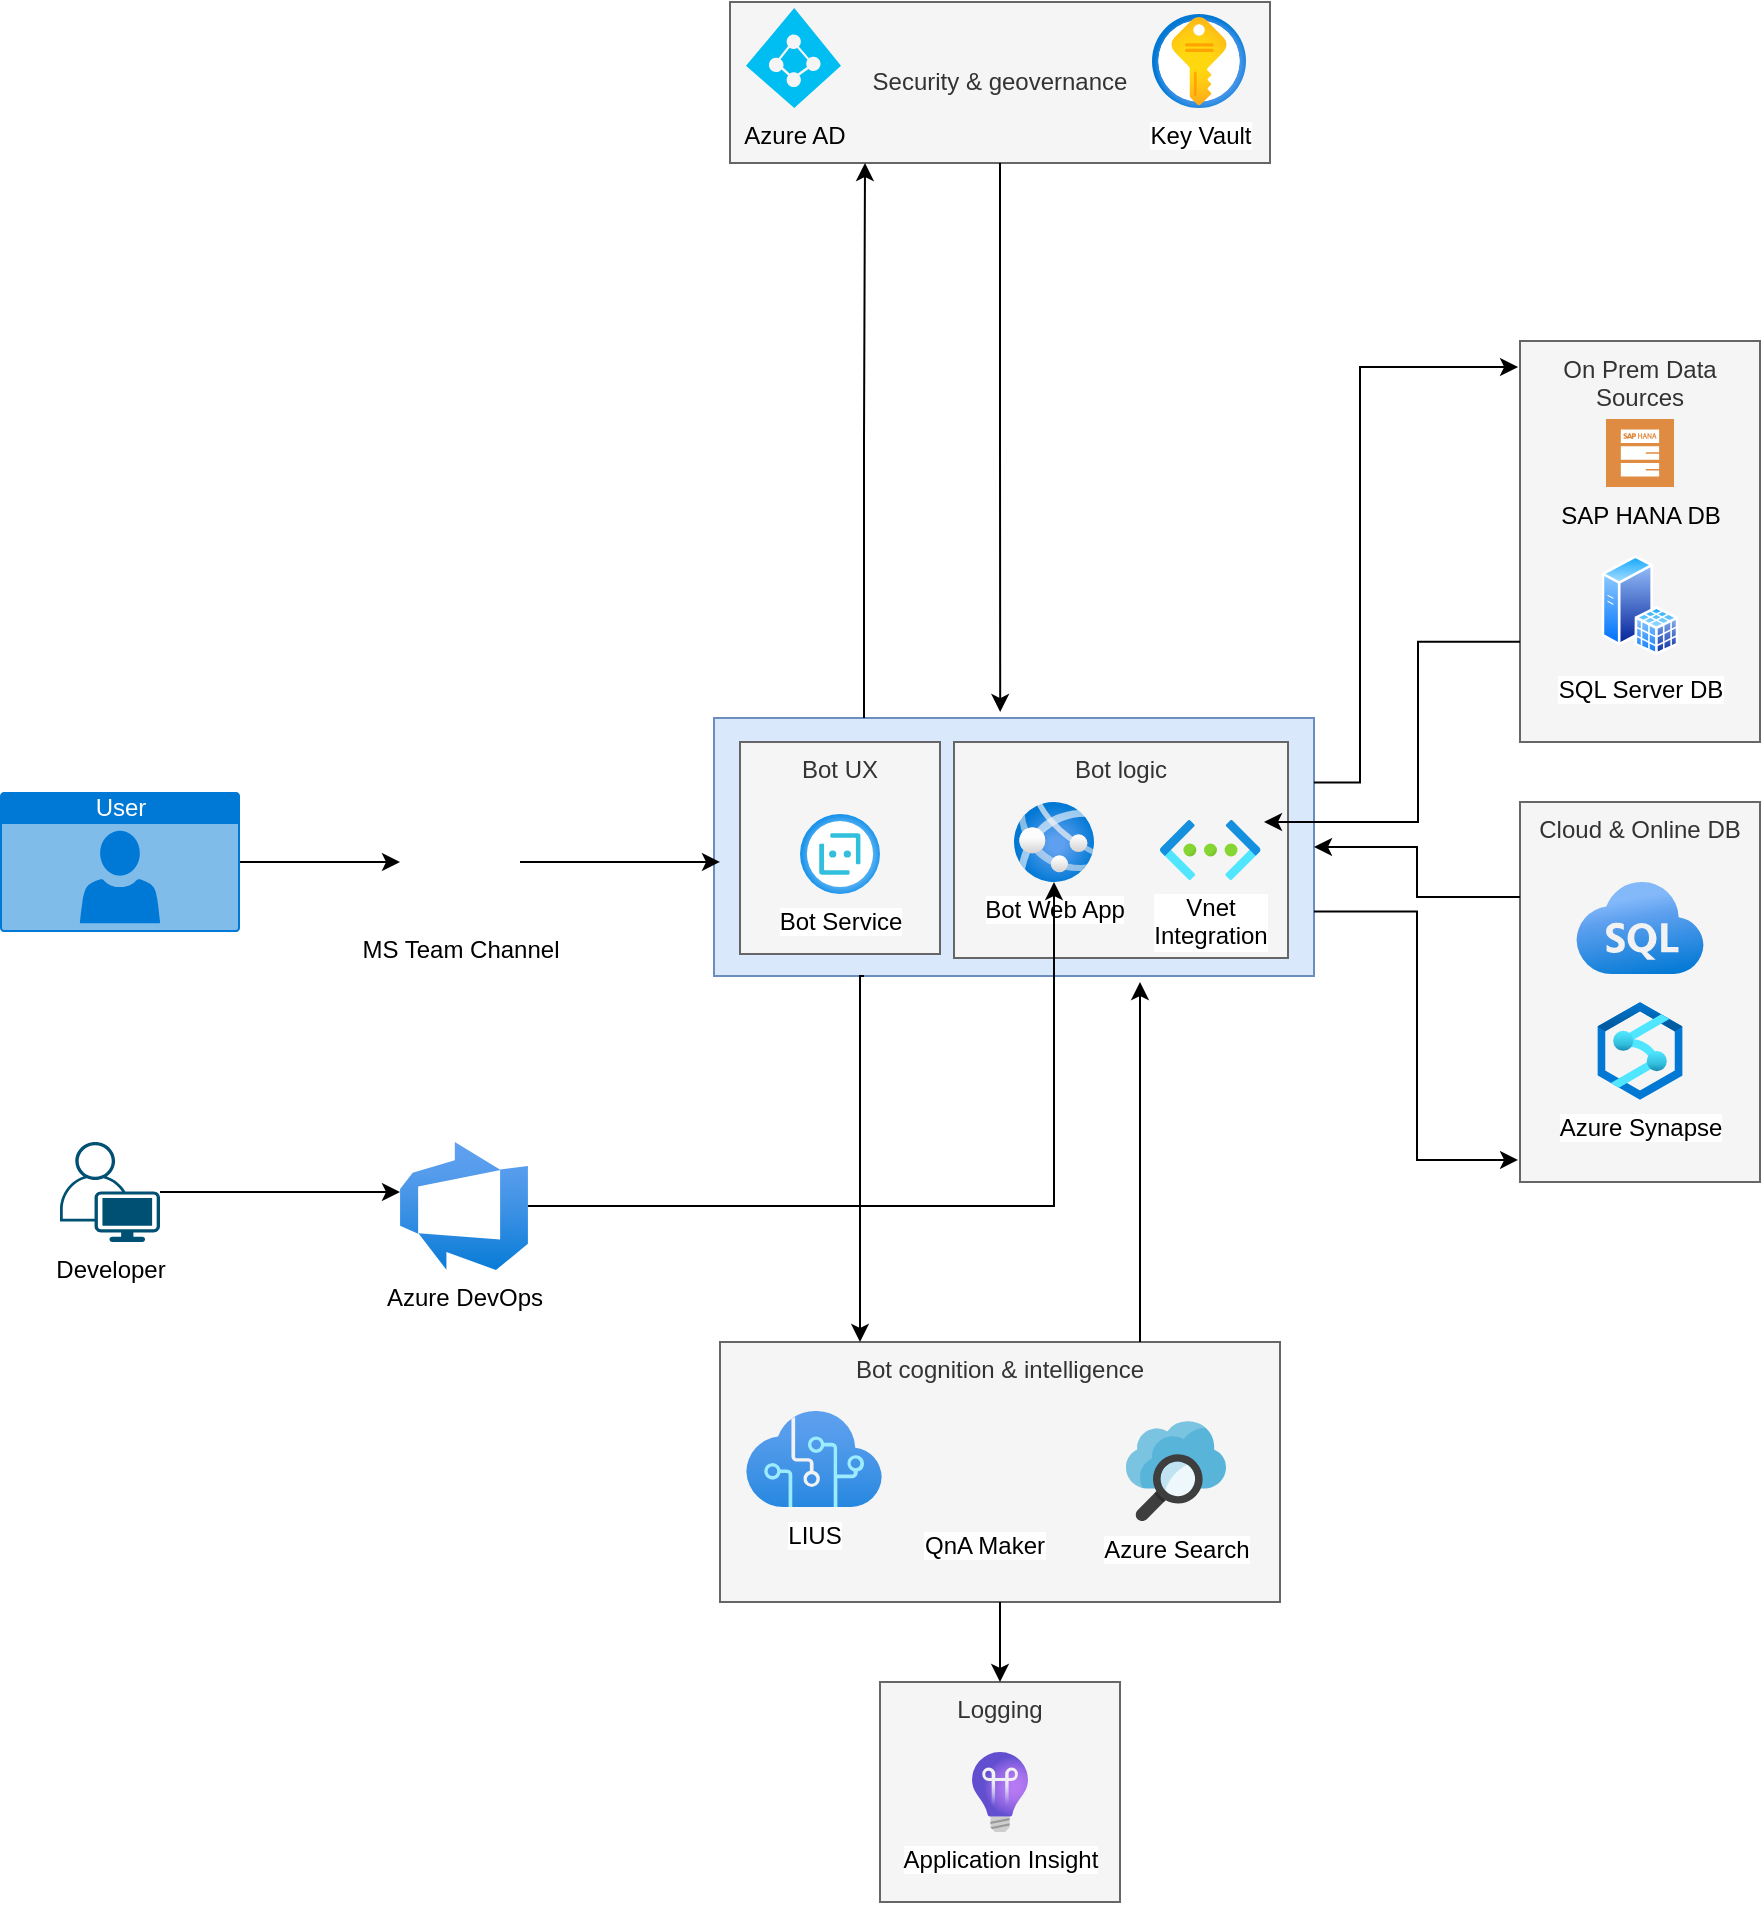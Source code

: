 <mxfile version="14.9.8" type="github">
  <diagram id="VHoYQdjhY6s8SYZpucpT" name="Page-1">
    <mxGraphModel dx="1422" dy="794" grid="1" gridSize="10" guides="1" tooltips="1" connect="1" arrows="1" fold="1" page="1" pageScale="1" pageWidth="850" pageHeight="1100" math="0" shadow="0">
      <root>
        <mxCell id="0" />
        <mxCell id="1" parent="0" />
        <mxCell id="vi5RU4xkZmoM3SFDAaO4-11" style="edgeStyle=orthogonalEdgeStyle;rounded=0;orthogonalLoop=1;jettySize=auto;html=1;" parent="1" source="12wSddLCUSlk-l1D3lct-1" target="vi5RU4xkZmoM3SFDAaO4-26" edge="1">
          <mxGeometry relative="1" as="geometry">
            <mxPoint x="460" y="540" as="targetPoint" />
          </mxGeometry>
        </mxCell>
        <mxCell id="12wSddLCUSlk-l1D3lct-1" value="User" style="html=1;strokeColor=none;fillColor=#0079D6;labelPosition=center;verticalLabelPosition=middle;verticalAlign=top;align=center;fontSize=12;outlineConnect=0;spacingTop=-6;fontColor=#FFFFFF;shape=mxgraph.sitemap.user;" parent="1" vertex="1">
          <mxGeometry x="260" y="505" width="120" height="70" as="geometry" />
        </mxCell>
        <mxCell id="vi5RU4xkZmoM3SFDAaO4-4" value="" style="group" parent="1" vertex="1" connectable="0">
          <mxGeometry x="625" y="110" width="270" height="80.5" as="geometry" />
        </mxCell>
        <mxCell id="12wSddLCUSlk-l1D3lct-5" value="Security &amp;amp; geovernance" style="rounded=0;whiteSpace=wrap;html=1;fillColor=#f5f5f5;strokeColor=#666666;fontColor=#333333;" parent="vi5RU4xkZmoM3SFDAaO4-4" vertex="1">
          <mxGeometry width="270" height="80.5" as="geometry" />
        </mxCell>
        <mxCell id="12wSddLCUSlk-l1D3lct-6" value="Azure AD" style="verticalLabelPosition=bottom;html=1;verticalAlign=top;align=center;strokeColor=none;fillColor=#00BEF2;shape=mxgraph.azure.azure_active_directory;" parent="vi5RU4xkZmoM3SFDAaO4-4" vertex="1">
          <mxGeometry x="8" y="3" width="47.5" height="50" as="geometry" />
        </mxCell>
        <mxCell id="12wSddLCUSlk-l1D3lct-7" value="Key Vault" style="aspect=fixed;html=1;points=[];align=center;image;fontSize=12;image=img/lib/azure2/security/Key_Vaults.svg;" parent="vi5RU4xkZmoM3SFDAaO4-4" vertex="1">
          <mxGeometry x="211" y="6" width="47" height="47" as="geometry" />
        </mxCell>
        <mxCell id="vi5RU4xkZmoM3SFDAaO4-5" value="" style="group" parent="1" vertex="1" connectable="0">
          <mxGeometry x="630" y="480" width="303.75" height="120" as="geometry" />
        </mxCell>
        <mxCell id="vi5RU4xkZmoM3SFDAaO4-12" value="" style="rounded=0;whiteSpace=wrap;html=1;fillColor=#dae8fc;strokeColor=#6c8ebf;" parent="vi5RU4xkZmoM3SFDAaO4-5" vertex="1">
          <mxGeometry x="-13" y="-12" width="300" height="129" as="geometry" />
        </mxCell>
        <mxCell id="12wSddLCUSlk-l1D3lct-4" value="Bot UX" style="rounded=0;whiteSpace=wrap;html=1;fillColor=#f5f5f5;strokeColor=#666666;fontColor=#333333;verticalAlign=top;" parent="vi5RU4xkZmoM3SFDAaO4-5" vertex="1">
          <mxGeometry width="100" height="106" as="geometry" />
        </mxCell>
        <mxCell id="12wSddLCUSlk-l1D3lct-2" value="Bot Service" style="aspect=fixed;html=1;points=[];align=center;image;fontSize=12;image=img/lib/azure2/ai_machine_learning/Bot_Services.svg;" parent="vi5RU4xkZmoM3SFDAaO4-5" vertex="1">
          <mxGeometry x="30" y="36" width="40" height="40" as="geometry" />
        </mxCell>
        <mxCell id="12wSddLCUSlk-l1D3lct-19" value="Bot logic" style="rounded=0;whiteSpace=wrap;html=1;fillColor=#f5f5f5;strokeColor=#666666;fontColor=#333333;verticalAlign=top;" parent="vi5RU4xkZmoM3SFDAaO4-5" vertex="1">
          <mxGeometry x="107" width="167" height="108" as="geometry" />
        </mxCell>
        <mxCell id="12wSddLCUSlk-l1D3lct-3" value="Bot Web App" style="aspect=fixed;html=1;points=[];align=center;image;fontSize=12;image=img/lib/azure2/compute/App_Services.svg;" parent="vi5RU4xkZmoM3SFDAaO4-5" vertex="1">
          <mxGeometry x="137" y="30" width="40" height="40" as="geometry" />
        </mxCell>
        <mxCell id="ap6X89rhbO8BGpCLB5dX-1" value="Vnet &lt;br&gt;Integration" style="aspect=fixed;html=1;points=[];align=center;image;fontSize=12;image=img/lib/azure2/networking/Virtual_Networks.svg;" vertex="1" parent="vi5RU4xkZmoM3SFDAaO4-5">
          <mxGeometry x="210" y="39" width="50.25" height="30" as="geometry" />
        </mxCell>
        <mxCell id="vi5RU4xkZmoM3SFDAaO4-7" value="" style="group" parent="1" vertex="1" connectable="0">
          <mxGeometry x="620" y="780" width="280" height="130" as="geometry" />
        </mxCell>
        <mxCell id="12wSddLCUSlk-l1D3lct-10" value="Bot cognition &amp;amp; intelligence" style="rounded=0;whiteSpace=wrap;html=1;fillColor=#f5f5f5;strokeColor=#666666;fontColor=#333333;verticalAlign=top;" parent="vi5RU4xkZmoM3SFDAaO4-7" vertex="1">
          <mxGeometry width="280" height="130" as="geometry" />
        </mxCell>
        <mxCell id="12wSddLCUSlk-l1D3lct-11" value="LIUS" style="aspect=fixed;html=1;points=[];align=center;image;fontSize=12;image=img/lib/azure2/ai_machine_learning/Cognitive_Services.svg;" parent="vi5RU4xkZmoM3SFDAaO4-7" vertex="1">
          <mxGeometry x="13" y="34.5" width="68" height="48" as="geometry" />
        </mxCell>
        <mxCell id="12wSddLCUSlk-l1D3lct-12" value="QnA Maker" style="shape=image;html=1;verticalAlign=top;verticalLabelPosition=bottom;labelBackgroundColor=#ffffff;imageAspect=0;aspect=fixed;image=https://cdn1.iconfinder.com/data/icons/google_jfk_icons_by_carlosjj/128/qna.png" parent="vi5RU4xkZmoM3SFDAaO4-7" vertex="1">
          <mxGeometry x="103" y="29.5" width="58" height="58" as="geometry" />
        </mxCell>
        <mxCell id="12wSddLCUSlk-l1D3lct-13" value="Azure Search" style="aspect=fixed;html=1;points=[];align=center;image;fontSize=12;image=img/lib/mscae/Search.svg;" parent="vi5RU4xkZmoM3SFDAaO4-7" vertex="1">
          <mxGeometry x="203" y="39.5" width="50" height="50" as="geometry" />
        </mxCell>
        <mxCell id="vi5RU4xkZmoM3SFDAaO4-8" value="" style="group" parent="1" vertex="1" connectable="0">
          <mxGeometry x="700" y="950" width="120" height="110" as="geometry" />
        </mxCell>
        <mxCell id="12wSddLCUSlk-l1D3lct-8" value="Logging" style="rounded=0;whiteSpace=wrap;html=1;fillColor=#f5f5f5;strokeColor=#666666;fontColor=#333333;verticalAlign=top;" parent="vi5RU4xkZmoM3SFDAaO4-8" vertex="1">
          <mxGeometry width="120" height="110" as="geometry" />
        </mxCell>
        <mxCell id="12wSddLCUSlk-l1D3lct-9" value="Application Insight" style="aspect=fixed;html=1;points=[];align=center;image;fontSize=12;image=img/lib/azure2/devops/Application_Insights.svg;" parent="vi5RU4xkZmoM3SFDAaO4-8" vertex="1">
          <mxGeometry x="46.03" y="35" width="27.94" height="40" as="geometry" />
        </mxCell>
        <mxCell id="vi5RU4xkZmoM3SFDAaO4-9" value="" style="group" parent="1" vertex="1" connectable="0">
          <mxGeometry x="1020" y="510" width="120" height="190" as="geometry" />
        </mxCell>
        <mxCell id="12wSddLCUSlk-l1D3lct-17" value="Cloud &amp;amp; Online DB" style="rounded=0;whiteSpace=wrap;html=1;fillColor=#f5f5f5;strokeColor=#666666;fontColor=#333333;verticalAlign=top;" parent="vi5RU4xkZmoM3SFDAaO4-9" vertex="1">
          <mxGeometry width="120" height="190" as="geometry" />
        </mxCell>
        <mxCell id="12wSddLCUSlk-l1D3lct-18" value="Azure Synapse" style="aspect=fixed;html=1;points=[];align=center;image;fontSize=12;image=img/lib/azure2/analytics/Azure_Synapse_Analytics.svg;" parent="vi5RU4xkZmoM3SFDAaO4-9" vertex="1">
          <mxGeometry x="38.7" y="100" width="42.61" height="49" as="geometry" />
        </mxCell>
        <mxCell id="vi5RU4xkZmoM3SFDAaO4-3" value="" style="aspect=fixed;html=1;points=[];align=center;image;fontSize=12;image=img/lib/azure2/databases/Azure_SQL.svg;" parent="vi5RU4xkZmoM3SFDAaO4-9" vertex="1">
          <mxGeometry x="28" y="40" width="64" height="46" as="geometry" />
        </mxCell>
        <mxCell id="vi5RU4xkZmoM3SFDAaO4-10" value="" style="group" parent="1" vertex="1" connectable="0">
          <mxGeometry x="1020" y="279.5" width="120" height="200.5" as="geometry" />
        </mxCell>
        <mxCell id="12wSddLCUSlk-l1D3lct-14" value="On Prem Data Sources" style="rounded=0;whiteSpace=wrap;html=1;fillColor=#f5f5f5;strokeColor=#666666;fontColor=#333333;verticalAlign=top;" parent="vi5RU4xkZmoM3SFDAaO4-10" vertex="1">
          <mxGeometry width="120" height="200.5" as="geometry" />
        </mxCell>
        <mxCell id="12wSddLCUSlk-l1D3lct-15" value="SAP HANA DB" style="pointerEvents=1;shadow=0;dashed=0;html=1;strokeColor=none;fillColor=#DF8C42;labelPosition=center;verticalLabelPosition=bottom;verticalAlign=top;align=center;outlineConnect=0;shape=mxgraph.veeam2.sap_hana_db;" parent="vi5RU4xkZmoM3SFDAaO4-10" vertex="1">
          <mxGeometry x="43" y="39" width="34" height="34" as="geometry" />
        </mxCell>
        <mxCell id="12wSddLCUSlk-l1D3lct-16" value="SQL Server DB" style="aspect=fixed;perimeter=ellipsePerimeter;html=1;align=center;shadow=0;dashed=0;spacingTop=3;image;image=img/lib/active_directory/sql_server.svg;" parent="vi5RU4xkZmoM3SFDAaO4-10" vertex="1">
          <mxGeometry x="40.75" y="107" width="38.5" height="50" as="geometry" />
        </mxCell>
        <mxCell id="vi5RU4xkZmoM3SFDAaO4-15" style="edgeStyle=orthogonalEdgeStyle;rounded=0;orthogonalLoop=1;jettySize=auto;html=1;exitX=0.25;exitY=1;exitDx=0;exitDy=0;entryX=0.25;entryY=0;entryDx=0;entryDy=0;" parent="1" source="vi5RU4xkZmoM3SFDAaO4-12" target="12wSddLCUSlk-l1D3lct-10" edge="1">
          <mxGeometry relative="1" as="geometry">
            <Array as="points">
              <mxPoint x="690" y="597" />
            </Array>
          </mxGeometry>
        </mxCell>
        <mxCell id="vi5RU4xkZmoM3SFDAaO4-16" style="edgeStyle=orthogonalEdgeStyle;rounded=0;orthogonalLoop=1;jettySize=auto;html=1;exitX=0.75;exitY=0;exitDx=0;exitDy=0;" parent="1" source="12wSddLCUSlk-l1D3lct-10" edge="1">
          <mxGeometry relative="1" as="geometry">
            <mxPoint x="830" y="576" as="sourcePoint" />
            <mxPoint x="830" y="600" as="targetPoint" />
            <Array as="points" />
          </mxGeometry>
        </mxCell>
        <mxCell id="vi5RU4xkZmoM3SFDAaO4-20" style="edgeStyle=orthogonalEdgeStyle;rounded=0;orthogonalLoop=1;jettySize=auto;html=1;exitX=1;exitY=0.75;exitDx=0;exitDy=0;entryX=-0.008;entryY=0.942;entryDx=0;entryDy=0;entryPerimeter=0;" parent="1" source="vi5RU4xkZmoM3SFDAaO4-12" target="12wSddLCUSlk-l1D3lct-17" edge="1">
          <mxGeometry relative="1" as="geometry">
            <mxPoint x="980" y="690" as="targetPoint" />
          </mxGeometry>
        </mxCell>
        <mxCell id="vi5RU4xkZmoM3SFDAaO4-22" style="edgeStyle=orthogonalEdgeStyle;rounded=0;orthogonalLoop=1;jettySize=auto;html=1;exitX=0;exitY=0.25;exitDx=0;exitDy=0;" parent="1" source="12wSddLCUSlk-l1D3lct-17" target="vi5RU4xkZmoM3SFDAaO4-12" edge="1">
          <mxGeometry relative="1" as="geometry" />
        </mxCell>
        <mxCell id="vi5RU4xkZmoM3SFDAaO4-23" style="edgeStyle=orthogonalEdgeStyle;rounded=0;orthogonalLoop=1;jettySize=auto;html=1;exitX=1;exitY=0.25;exitDx=0;exitDy=0;entryX=-0.008;entryY=0.065;entryDx=0;entryDy=0;entryPerimeter=0;" parent="1" source="vi5RU4xkZmoM3SFDAaO4-12" target="12wSddLCUSlk-l1D3lct-14" edge="1">
          <mxGeometry relative="1" as="geometry">
            <Array as="points">
              <mxPoint x="940" y="500" />
              <mxPoint x="940" y="293" />
            </Array>
          </mxGeometry>
        </mxCell>
        <mxCell id="vi5RU4xkZmoM3SFDAaO4-24" style="edgeStyle=orthogonalEdgeStyle;rounded=0;orthogonalLoop=1;jettySize=auto;html=1;exitX=0;exitY=0.75;exitDx=0;exitDy=0;" parent="1" source="12wSddLCUSlk-l1D3lct-14" edge="1">
          <mxGeometry relative="1" as="geometry">
            <mxPoint x="892" y="520" as="targetPoint" />
            <Array as="points">
              <mxPoint x="969" y="430" />
              <mxPoint x="969" y="520" />
            </Array>
          </mxGeometry>
        </mxCell>
        <mxCell id="vi5RU4xkZmoM3SFDAaO4-25" style="edgeStyle=orthogonalEdgeStyle;rounded=0;orthogonalLoop=1;jettySize=auto;html=1;" parent="1" source="12wSddLCUSlk-l1D3lct-10" target="12wSddLCUSlk-l1D3lct-8" edge="1">
          <mxGeometry relative="1" as="geometry" />
        </mxCell>
        <mxCell id="vi5RU4xkZmoM3SFDAaO4-27" style="edgeStyle=orthogonalEdgeStyle;rounded=0;orthogonalLoop=1;jettySize=auto;html=1;entryX=0.01;entryY=0.558;entryDx=0;entryDy=0;entryPerimeter=0;" parent="1" source="vi5RU4xkZmoM3SFDAaO4-26" target="vi5RU4xkZmoM3SFDAaO4-12" edge="1">
          <mxGeometry relative="1" as="geometry" />
        </mxCell>
        <mxCell id="vi5RU4xkZmoM3SFDAaO4-26" value="MS Team Channel" style="shape=image;html=1;verticalAlign=top;verticalLabelPosition=bottom;labelBackgroundColor=#ffffff;imageAspect=0;aspect=fixed;image=https://cdn3.iconfinder.com/data/icons/social-network-flat-3/100/Microsoft_Team-128.png" parent="1" vertex="1">
          <mxGeometry x="460" y="510" width="60" height="60" as="geometry" />
        </mxCell>
        <mxCell id="vi5RU4xkZmoM3SFDAaO4-28" style="edgeStyle=orthogonalEdgeStyle;rounded=0;orthogonalLoop=1;jettySize=auto;html=1;exitX=0.25;exitY=0;exitDx=0;exitDy=0;entryX=0.25;entryY=1;entryDx=0;entryDy=0;" parent="1" source="vi5RU4xkZmoM3SFDAaO4-12" target="12wSddLCUSlk-l1D3lct-5" edge="1">
          <mxGeometry relative="1" as="geometry" />
        </mxCell>
        <mxCell id="vi5RU4xkZmoM3SFDAaO4-30" style="edgeStyle=orthogonalEdgeStyle;rounded=0;orthogonalLoop=1;jettySize=auto;html=1;entryX=0.477;entryY=-0.023;entryDx=0;entryDy=0;entryPerimeter=0;" parent="1" source="12wSddLCUSlk-l1D3lct-5" target="vi5RU4xkZmoM3SFDAaO4-12" edge="1">
          <mxGeometry relative="1" as="geometry" />
        </mxCell>
        <mxCell id="vi5RU4xkZmoM3SFDAaO4-35" style="edgeStyle=orthogonalEdgeStyle;rounded=0;orthogonalLoop=1;jettySize=auto;html=1;" parent="1" source="vi5RU4xkZmoM3SFDAaO4-31" target="12wSddLCUSlk-l1D3lct-3" edge="1">
          <mxGeometry relative="1" as="geometry" />
        </mxCell>
        <mxCell id="vi5RU4xkZmoM3SFDAaO4-31" value="Azure DevOps" style="aspect=fixed;html=1;points=[];align=center;image;fontSize=12;image=img/lib/azure2/devops/Azure_DevOps.svg;" parent="1" vertex="1">
          <mxGeometry x="460" y="680" width="64" height="64" as="geometry" />
        </mxCell>
        <mxCell id="vi5RU4xkZmoM3SFDAaO4-33" style="edgeStyle=orthogonalEdgeStyle;rounded=0;orthogonalLoop=1;jettySize=auto;html=1;entryX=0;entryY=0.391;entryDx=0;entryDy=0;entryPerimeter=0;" parent="1" source="vi5RU4xkZmoM3SFDAaO4-32" target="vi5RU4xkZmoM3SFDAaO4-31" edge="1">
          <mxGeometry relative="1" as="geometry" />
        </mxCell>
        <mxCell id="vi5RU4xkZmoM3SFDAaO4-32" value="Developer" style="points=[[0.35,0,0],[0.98,0.51,0],[1,0.71,0],[0.67,1,0],[0,0.795,0],[0,0.65,0]];verticalLabelPosition=bottom;html=1;verticalAlign=top;aspect=fixed;align=center;pointerEvents=1;shape=mxgraph.cisco19.user;fillColor=#005073;strokeColor=none;" parent="1" vertex="1">
          <mxGeometry x="290" y="680" width="50" height="50" as="geometry" />
        </mxCell>
      </root>
    </mxGraphModel>
  </diagram>
</mxfile>
